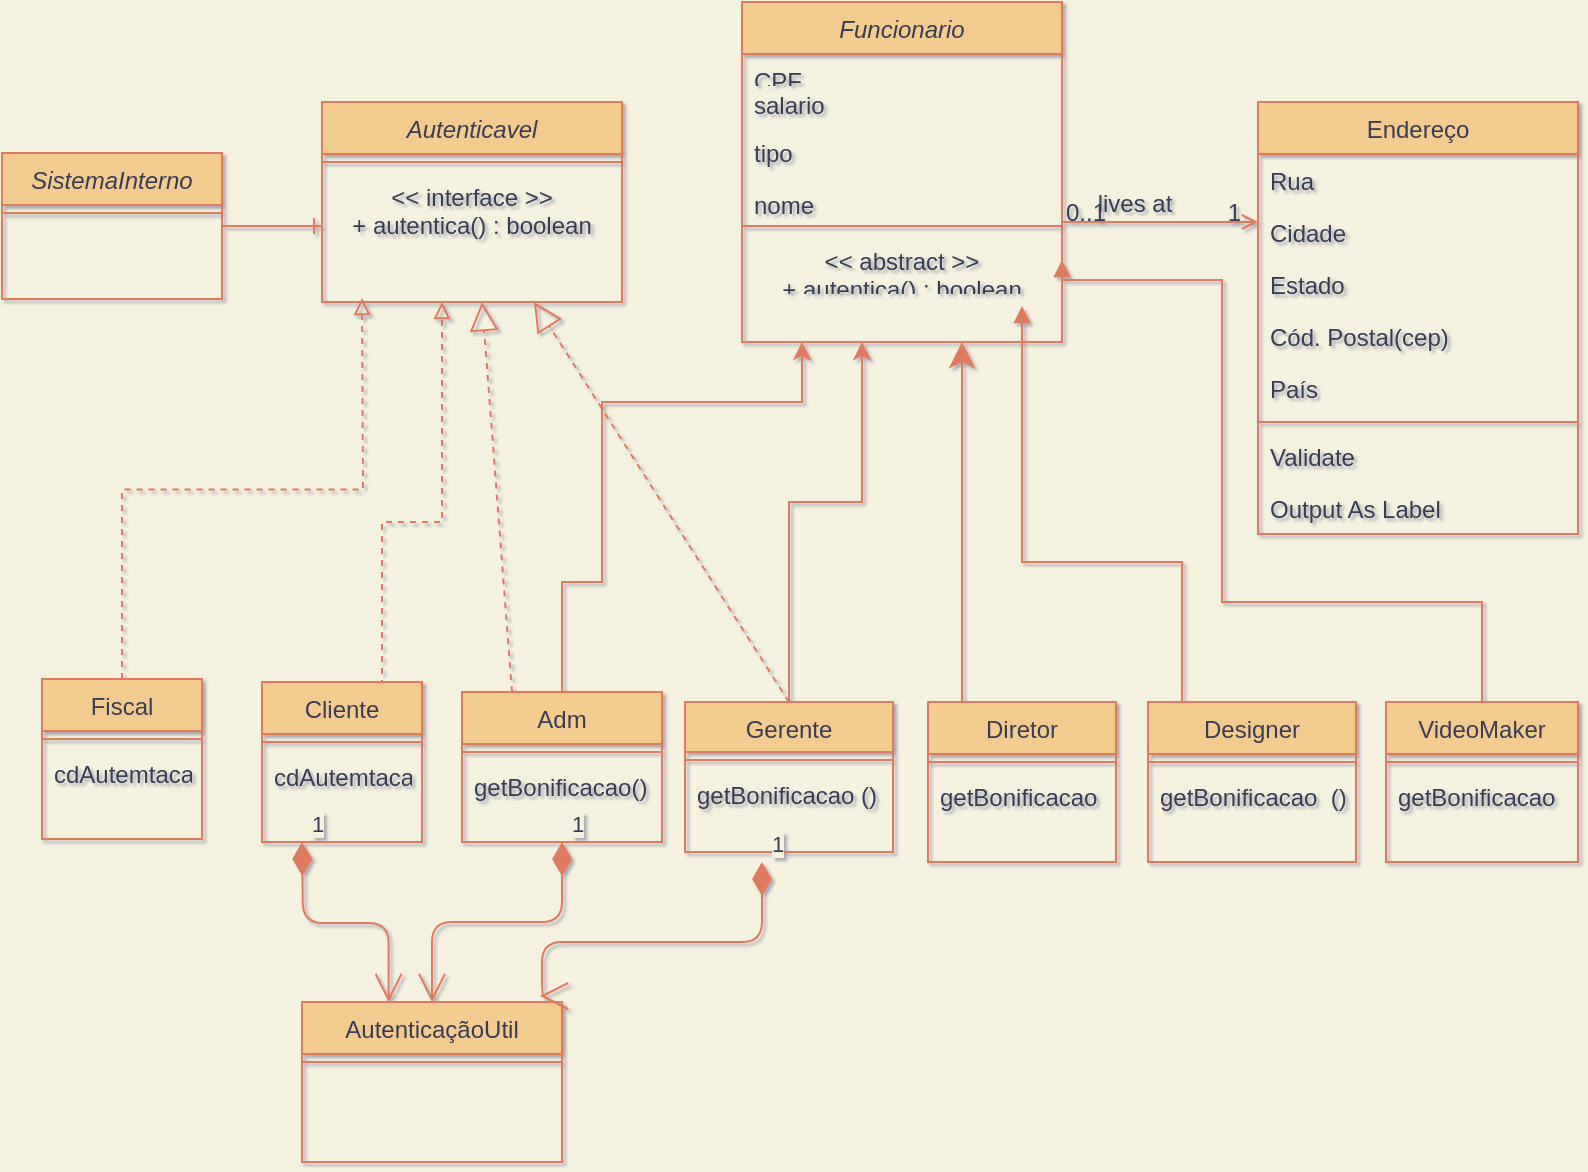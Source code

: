 <mxfile version="14.6.13" type="github" pages="4">
  <diagram id="C5RBs43oDa-KdzZeNtuy" name="bytebank-herdado">
    <mxGraphModel dx="782" dy="469" grid="1" gridSize="10" guides="1" tooltips="1" connect="1" arrows="1" fold="1" page="1" pageScale="1" pageWidth="827" pageHeight="1169" background="#F4F1DE" math="0" shadow="1">
      <root>
        <mxCell id="WIyWlLk6GJQsqaUBKTNV-0" />
        <mxCell id="WIyWlLk6GJQsqaUBKTNV-1" parent="WIyWlLk6GJQsqaUBKTNV-0" />
        <mxCell id="zkfFHV4jXpPFQw0GAbJ--0" value="Funcionario" style="swimlane;fontStyle=2;align=center;verticalAlign=top;childLayout=stackLayout;horizontal=1;startSize=26;horizontalStack=0;resizeParent=1;resizeLast=0;collapsible=1;marginBottom=0;rounded=0;shadow=0;strokeWidth=1;fillColor=#F2CC8F;strokeColor=#E07A5F;fontColor=#393C56;" parent="WIyWlLk6GJQsqaUBKTNV-1" vertex="1">
          <mxGeometry x="390" y="70" width="160" height="170" as="geometry">
            <mxRectangle x="230" y="140" width="160" height="26" as="alternateBounds" />
          </mxGeometry>
        </mxCell>
        <mxCell id="zkfFHV4jXpPFQw0GAbJ--1" value="CPF" style="text;align=left;verticalAlign=top;spacingLeft=4;spacingRight=4;overflow=hidden;rotatable=0;points=[[0,0.5],[1,0.5]];portConstraint=eastwest;fontColor=#393C56;" parent="zkfFHV4jXpPFQw0GAbJ--0" vertex="1">
          <mxGeometry y="26" width="160" height="12" as="geometry" />
        </mxCell>
        <mxCell id="50d2lDcoIo611SrjFxPM-0" value="salario" style="text;align=left;verticalAlign=top;spacingLeft=4;spacingRight=4;overflow=hidden;rotatable=0;points=[[0,0.5],[1,0.5]];portConstraint=eastwest;rounded=0;shadow=0;html=0;fontColor=#393C56;" parent="zkfFHV4jXpPFQw0GAbJ--0" vertex="1">
          <mxGeometry y="38" width="160" height="24" as="geometry" />
        </mxCell>
        <mxCell id="zkfFHV4jXpPFQw0GAbJ--3" value="tipo" style="text;align=left;verticalAlign=top;spacingLeft=4;spacingRight=4;overflow=hidden;rotatable=0;points=[[0,0.5],[1,0.5]];portConstraint=eastwest;rounded=0;shadow=0;html=0;fontColor=#393C56;" parent="zkfFHV4jXpPFQw0GAbJ--0" vertex="1">
          <mxGeometry y="62" width="160" height="26" as="geometry" />
        </mxCell>
        <mxCell id="zkfFHV4jXpPFQw0GAbJ--2" value="nome" style="text;align=left;verticalAlign=top;spacingLeft=4;spacingRight=4;overflow=hidden;rotatable=0;points=[[0,0.5],[1,0.5]];portConstraint=eastwest;rounded=0;shadow=0;html=0;fontColor=#393C56;" parent="zkfFHV4jXpPFQw0GAbJ--0" vertex="1">
          <mxGeometry y="88" width="160" height="20" as="geometry" />
        </mxCell>
        <mxCell id="zkfFHV4jXpPFQw0GAbJ--4" value="" style="line;html=1;strokeWidth=1;align=left;verticalAlign=middle;spacingTop=-1;spacingLeft=3;spacingRight=3;rotatable=0;labelPosition=right;points=[];portConstraint=eastwest;labelBackgroundColor=#F4F1DE;fillColor=#F2CC8F;strokeColor=#E07A5F;fontColor=#393C56;" parent="zkfFHV4jXpPFQw0GAbJ--0" vertex="1">
          <mxGeometry y="108" width="160" height="8" as="geometry" />
        </mxCell>
        <mxCell id="zkfFHV4jXpPFQw0GAbJ--5" value="&lt;&lt; abstract &gt;&gt;&#xa;+ autentica() : boolean&#xa;getBonificacao ()" style="text;align=center;verticalAlign=top;spacingLeft=4;spacingRight=4;overflow=hidden;rotatable=0;points=[[0,0.5],[1,0.5]];portConstraint=eastwest;fontColor=#393C56;" parent="zkfFHV4jXpPFQw0GAbJ--0" vertex="1">
          <mxGeometry y="116" width="160" height="26" as="geometry" />
        </mxCell>
        <mxCell id="zkfFHV4jXpPFQw0GAbJ--6" value="Gerente" style="swimlane;fontStyle=0;align=center;verticalAlign=top;childLayout=stackLayout;horizontal=1;startSize=25;horizontalStack=0;resizeParent=1;resizeLast=0;collapsible=1;marginBottom=0;rounded=0;shadow=0;strokeWidth=1;fillColor=#F2CC8F;strokeColor=#E07A5F;fontColor=#393C56;" parent="WIyWlLk6GJQsqaUBKTNV-1" vertex="1">
          <mxGeometry x="361.5" y="420" width="104" height="75" as="geometry">
            <mxRectangle x="130" y="380" width="160" height="26" as="alternateBounds" />
          </mxGeometry>
        </mxCell>
        <mxCell id="zkfFHV4jXpPFQw0GAbJ--9" value="" style="line;html=1;strokeWidth=1;align=left;verticalAlign=middle;spacingTop=-1;spacingLeft=3;spacingRight=3;rotatable=0;labelPosition=right;points=[];portConstraint=eastwest;labelBackgroundColor=#F4F1DE;fillColor=#F2CC8F;strokeColor=#E07A5F;fontColor=#393C56;" parent="zkfFHV4jXpPFQw0GAbJ--6" vertex="1">
          <mxGeometry y="25" width="104" height="8" as="geometry" />
        </mxCell>
        <mxCell id="zkfFHV4jXpPFQw0GAbJ--11" value="getBonificacao ()" style="text;align=left;verticalAlign=top;spacingLeft=4;spacingRight=4;overflow=hidden;rotatable=0;points=[[0,0.5],[1,0.5]];portConstraint=eastwest;fontColor=#393C56;" parent="zkfFHV4jXpPFQw0GAbJ--6" vertex="1">
          <mxGeometry y="33" width="104" height="26" as="geometry" />
        </mxCell>
        <mxCell id="zkfFHV4jXpPFQw0GAbJ--12" value="" style="endArrow=classic;endFill=1;shadow=0;strokeWidth=1;rounded=0;edgeStyle=elbowEdgeStyle;elbow=vertical;labelBackgroundColor=#F4F1DE;strokeColor=#E07A5F;fontColor=#393C56;" parent="WIyWlLk6GJQsqaUBKTNV-1" source="zkfFHV4jXpPFQw0GAbJ--6" edge="1">
          <mxGeometry width="160" relative="1" as="geometry">
            <mxPoint x="200" y="203" as="sourcePoint" />
            <mxPoint x="450" y="240" as="targetPoint" />
            <Array as="points">
              <mxPoint x="330" y="320" />
            </Array>
          </mxGeometry>
        </mxCell>
        <mxCell id="zkfFHV4jXpPFQw0GAbJ--13" value="Diretor" style="swimlane;fontStyle=0;align=center;verticalAlign=top;childLayout=stackLayout;horizontal=1;startSize=26;horizontalStack=0;resizeParent=1;resizeLast=0;collapsible=1;marginBottom=0;rounded=0;shadow=0;strokeWidth=1;fillColor=#F2CC8F;strokeColor=#E07A5F;fontColor=#393C56;" parent="WIyWlLk6GJQsqaUBKTNV-1" vertex="1">
          <mxGeometry x="483" y="420" width="94" height="80" as="geometry">
            <mxRectangle x="340" y="380" width="170" height="26" as="alternateBounds" />
          </mxGeometry>
        </mxCell>
        <mxCell id="zkfFHV4jXpPFQw0GAbJ--15" value="" style="line;html=1;strokeWidth=1;align=left;verticalAlign=middle;spacingTop=-1;spacingLeft=3;spacingRight=3;rotatable=0;labelPosition=right;points=[];portConstraint=eastwest;labelBackgroundColor=#F4F1DE;fillColor=#F2CC8F;strokeColor=#E07A5F;fontColor=#393C56;" parent="zkfFHV4jXpPFQw0GAbJ--13" vertex="1">
          <mxGeometry y="26" width="94" height="8" as="geometry" />
        </mxCell>
        <mxCell id="50d2lDcoIo611SrjFxPM-3" value="getBonificacao  ()" style="text;align=left;verticalAlign=top;spacingLeft=4;spacingRight=4;overflow=hidden;rotatable=0;points=[[0,0.5],[1,0.5]];portConstraint=eastwest;fontColor=#393C56;" parent="zkfFHV4jXpPFQw0GAbJ--13" vertex="1">
          <mxGeometry y="34" width="94" height="26" as="geometry" />
        </mxCell>
        <mxCell id="zkfFHV4jXpPFQw0GAbJ--16" value="" style="endArrow=classic;endSize=10;endFill=1;shadow=0;strokeWidth=1;rounded=0;edgeStyle=elbowEdgeStyle;elbow=vertical;labelBackgroundColor=#F4F1DE;strokeColor=#E07A5F;fontColor=#393C56;" parent="WIyWlLk6GJQsqaUBKTNV-1" source="zkfFHV4jXpPFQw0GAbJ--13" target="zkfFHV4jXpPFQw0GAbJ--0" edge="1">
          <mxGeometry width="160" relative="1" as="geometry">
            <mxPoint x="210" y="373" as="sourcePoint" />
            <mxPoint x="310" y="271" as="targetPoint" />
            <Array as="points">
              <mxPoint x="500" y="310" />
              <mxPoint x="360" y="340" />
            </Array>
          </mxGeometry>
        </mxCell>
        <mxCell id="zkfFHV4jXpPFQw0GAbJ--17" value="Endereço" style="swimlane;fontStyle=0;align=center;verticalAlign=top;childLayout=stackLayout;horizontal=1;startSize=26;horizontalStack=0;resizeParent=1;resizeLast=0;collapsible=1;marginBottom=0;rounded=0;shadow=0;strokeWidth=1;fillColor=#F2CC8F;strokeColor=#E07A5F;fontColor=#393C56;" parent="WIyWlLk6GJQsqaUBKTNV-1" vertex="1">
          <mxGeometry x="648" y="120" width="160" height="216" as="geometry">
            <mxRectangle x="550" y="140" width="160" height="26" as="alternateBounds" />
          </mxGeometry>
        </mxCell>
        <mxCell id="zkfFHV4jXpPFQw0GAbJ--18" value="Rua" style="text;align=left;verticalAlign=top;spacingLeft=4;spacingRight=4;overflow=hidden;rotatable=0;points=[[0,0.5],[1,0.5]];portConstraint=eastwest;fontColor=#393C56;" parent="zkfFHV4jXpPFQw0GAbJ--17" vertex="1">
          <mxGeometry y="26" width="160" height="26" as="geometry" />
        </mxCell>
        <mxCell id="zkfFHV4jXpPFQw0GAbJ--19" value="Cidade" style="text;align=left;verticalAlign=top;spacingLeft=4;spacingRight=4;overflow=hidden;rotatable=0;points=[[0,0.5],[1,0.5]];portConstraint=eastwest;rounded=0;shadow=0;html=0;fontColor=#393C56;" parent="zkfFHV4jXpPFQw0GAbJ--17" vertex="1">
          <mxGeometry y="52" width="160" height="26" as="geometry" />
        </mxCell>
        <mxCell id="zkfFHV4jXpPFQw0GAbJ--20" value="Estado" style="text;align=left;verticalAlign=top;spacingLeft=4;spacingRight=4;overflow=hidden;rotatable=0;points=[[0,0.5],[1,0.5]];portConstraint=eastwest;rounded=0;shadow=0;html=0;fontColor=#393C56;" parent="zkfFHV4jXpPFQw0GAbJ--17" vertex="1">
          <mxGeometry y="78" width="160" height="26" as="geometry" />
        </mxCell>
        <mxCell id="zkfFHV4jXpPFQw0GAbJ--21" value="Cód. Postal(cep)" style="text;align=left;verticalAlign=top;spacingLeft=4;spacingRight=4;overflow=hidden;rotatable=0;points=[[0,0.5],[1,0.5]];portConstraint=eastwest;rounded=0;shadow=0;html=0;fontColor=#393C56;" parent="zkfFHV4jXpPFQw0GAbJ--17" vertex="1">
          <mxGeometry y="104" width="160" height="26" as="geometry" />
        </mxCell>
        <mxCell id="zkfFHV4jXpPFQw0GAbJ--22" value="País" style="text;align=left;verticalAlign=top;spacingLeft=4;spacingRight=4;overflow=hidden;rotatable=0;points=[[0,0.5],[1,0.5]];portConstraint=eastwest;rounded=0;shadow=0;html=0;fontColor=#393C56;" parent="zkfFHV4jXpPFQw0GAbJ--17" vertex="1">
          <mxGeometry y="130" width="160" height="26" as="geometry" />
        </mxCell>
        <mxCell id="zkfFHV4jXpPFQw0GAbJ--23" value="" style="line;html=1;strokeWidth=1;align=left;verticalAlign=middle;spacingTop=-1;spacingLeft=3;spacingRight=3;rotatable=0;labelPosition=right;points=[];portConstraint=eastwest;labelBackgroundColor=#F4F1DE;fillColor=#F2CC8F;strokeColor=#E07A5F;fontColor=#393C56;" parent="zkfFHV4jXpPFQw0GAbJ--17" vertex="1">
          <mxGeometry y="156" width="160" height="8" as="geometry" />
        </mxCell>
        <mxCell id="zkfFHV4jXpPFQw0GAbJ--24" value="Validate" style="text;align=left;verticalAlign=top;spacingLeft=4;spacingRight=4;overflow=hidden;rotatable=0;points=[[0,0.5],[1,0.5]];portConstraint=eastwest;fontColor=#393C56;" parent="zkfFHV4jXpPFQw0GAbJ--17" vertex="1">
          <mxGeometry y="164" width="160" height="26" as="geometry" />
        </mxCell>
        <mxCell id="zkfFHV4jXpPFQw0GAbJ--25" value="Output As Label" style="text;align=left;verticalAlign=top;spacingLeft=4;spacingRight=4;overflow=hidden;rotatable=0;points=[[0,0.5],[1,0.5]];portConstraint=eastwest;fontColor=#393C56;" parent="zkfFHV4jXpPFQw0GAbJ--17" vertex="1">
          <mxGeometry y="190" width="160" height="26" as="geometry" />
        </mxCell>
        <mxCell id="zkfFHV4jXpPFQw0GAbJ--26" value="" style="endArrow=open;shadow=0;strokeWidth=1;rounded=0;endFill=1;edgeStyle=elbowEdgeStyle;elbow=vertical;labelBackgroundColor=#F4F1DE;strokeColor=#E07A5F;fontColor=#393C56;" parent="WIyWlLk6GJQsqaUBKTNV-1" source="zkfFHV4jXpPFQw0GAbJ--0" target="zkfFHV4jXpPFQw0GAbJ--17" edge="1">
          <mxGeometry x="0.5" y="41" relative="1" as="geometry">
            <mxPoint x="380" y="192" as="sourcePoint" />
            <mxPoint x="540" y="192" as="targetPoint" />
            <mxPoint x="-40" y="32" as="offset" />
          </mxGeometry>
        </mxCell>
        <mxCell id="zkfFHV4jXpPFQw0GAbJ--27" value="0..1" style="resizable=0;align=left;verticalAlign=bottom;labelBackgroundColor=none;fontSize=12;fillColor=#F2CC8F;strokeColor=#E07A5F;fontColor=#393C56;" parent="zkfFHV4jXpPFQw0GAbJ--26" connectable="0" vertex="1">
          <mxGeometry x="-1" relative="1" as="geometry">
            <mxPoint y="4" as="offset" />
          </mxGeometry>
        </mxCell>
        <mxCell id="zkfFHV4jXpPFQw0GAbJ--28" value="1" style="resizable=0;align=right;verticalAlign=bottom;labelBackgroundColor=none;fontSize=12;fillColor=#F2CC8F;strokeColor=#E07A5F;fontColor=#393C56;" parent="zkfFHV4jXpPFQw0GAbJ--26" connectable="0" vertex="1">
          <mxGeometry x="1" relative="1" as="geometry">
            <mxPoint x="-7" y="4" as="offset" />
          </mxGeometry>
        </mxCell>
        <mxCell id="zkfFHV4jXpPFQw0GAbJ--29" value="lives at" style="text;html=1;resizable=0;points=[];;align=center;verticalAlign=middle;labelBackgroundColor=none;rounded=0;shadow=0;strokeWidth=1;fontSize=12;fontColor=#393C56;" parent="zkfFHV4jXpPFQw0GAbJ--26" vertex="1" connectable="0">
          <mxGeometry x="0.5" y="49" relative="1" as="geometry">
            <mxPoint x="-38" y="40" as="offset" />
          </mxGeometry>
        </mxCell>
        <mxCell id="zfRG_QGkscurpHqGCcKI-2" value="Autenticavel" style="swimlane;fontStyle=2;align=center;verticalAlign=top;childLayout=stackLayout;horizontal=1;startSize=26;horizontalStack=0;resizeParent=1;resizeLast=0;collapsible=1;marginBottom=0;rounded=0;shadow=0;strokeWidth=1;fillColor=#F2CC8F;strokeColor=#E07A5F;fontColor=#393C56;" parent="WIyWlLk6GJQsqaUBKTNV-1" vertex="1">
          <mxGeometry x="180" y="120" width="150" height="100" as="geometry">
            <mxRectangle x="230" y="140" width="160" height="26" as="alternateBounds" />
          </mxGeometry>
        </mxCell>
        <mxCell id="zfRG_QGkscurpHqGCcKI-6" value="" style="line;html=1;strokeWidth=1;align=left;verticalAlign=middle;spacingTop=-1;spacingLeft=3;spacingRight=3;rotatable=0;labelPosition=right;points=[];portConstraint=eastwest;labelBackgroundColor=#F4F1DE;fillColor=#F2CC8F;strokeColor=#E07A5F;fontColor=#393C56;" parent="zfRG_QGkscurpHqGCcKI-2" vertex="1">
          <mxGeometry y="26" width="150" height="8" as="geometry" />
        </mxCell>
        <mxCell id="zfRG_QGkscurpHqGCcKI-7" value="&lt;&lt; interface &gt;&gt;&#xa;+ autentica() : boolean" style="text;align=center;verticalAlign=top;spacingLeft=4;spacingRight=4;overflow=hidden;rotatable=0;points=[[0,0.5],[1,0.5]];portConstraint=eastwest;fontColor=#393C56;" parent="zfRG_QGkscurpHqGCcKI-2" vertex="1">
          <mxGeometry y="34" width="150" height="56" as="geometry" />
        </mxCell>
        <mxCell id="zfRG_QGkscurpHqGCcKI-36" value="" style="endArrow=block;dashed=1;endFill=0;endSize=12;html=1;exitX=0.25;exitY=0;exitDx=0;exitDy=0;labelBackgroundColor=#F4F1DE;strokeColor=#E07A5F;fontColor=#393C56;" parent="zfRG_QGkscurpHqGCcKI-2" source="zfRG_QGkscurpHqGCcKI-8" edge="1">
          <mxGeometry width="160" relative="1" as="geometry">
            <mxPoint x="80" y="309" as="sourcePoint" />
            <mxPoint x="80" y="100" as="targetPoint" />
          </mxGeometry>
        </mxCell>
        <mxCell id="zfRG_QGkscurpHqGCcKI-31" style="edgeStyle=orthogonalEdgeStyle;rounded=0;orthogonalLoop=1;jettySize=auto;html=1;exitX=0.5;exitY=0;exitDx=0;exitDy=0;labelBackgroundColor=#F4F1DE;strokeColor=#E07A5F;fontColor=#393C56;" parent="WIyWlLk6GJQsqaUBKTNV-1" source="zfRG_QGkscurpHqGCcKI-8" edge="1">
          <mxGeometry relative="1" as="geometry">
            <mxPoint x="420" y="240" as="targetPoint" />
            <Array as="points">
              <mxPoint x="300" y="360" />
              <mxPoint x="320" y="360" />
              <mxPoint x="320" y="270" />
              <mxPoint x="420" y="270" />
            </Array>
          </mxGeometry>
        </mxCell>
        <mxCell id="zfRG_QGkscurpHqGCcKI-8" value="Adm" style="swimlane;fontStyle=0;align=center;verticalAlign=top;childLayout=stackLayout;horizontal=1;startSize=26;horizontalStack=0;resizeParent=1;resizeLast=0;collapsible=1;marginBottom=0;rounded=0;shadow=0;strokeWidth=1;fillColor=#F2CC8F;strokeColor=#E07A5F;fontColor=#393C56;" parent="WIyWlLk6GJQsqaUBKTNV-1" vertex="1">
          <mxGeometry x="250" y="415" width="100" height="75" as="geometry">
            <mxRectangle x="130" y="380" width="160" height="26" as="alternateBounds" />
          </mxGeometry>
        </mxCell>
        <mxCell id="zfRG_QGkscurpHqGCcKI-10" value="" style="line;html=1;strokeWidth=1;align=left;verticalAlign=middle;spacingTop=-1;spacingLeft=3;spacingRight=3;rotatable=0;labelPosition=right;points=[];portConstraint=eastwest;labelBackgroundColor=#F4F1DE;fillColor=#F2CC8F;strokeColor=#E07A5F;fontColor=#393C56;" parent="zfRG_QGkscurpHqGCcKI-8" vertex="1">
          <mxGeometry y="26" width="100" height="8" as="geometry" />
        </mxCell>
        <mxCell id="zfRG_QGkscurpHqGCcKI-12" value="getBonificacao()" style="text;align=left;verticalAlign=top;spacingLeft=4;spacingRight=4;overflow=hidden;rotatable=0;points=[[0,0.5],[1,0.5]];portConstraint=eastwest;fontColor=#393C56;" parent="zfRG_QGkscurpHqGCcKI-8" vertex="1">
          <mxGeometry y="34" width="100" height="26" as="geometry" />
        </mxCell>
        <mxCell id="zfRG_QGkscurpHqGCcKI-41" style="edgeStyle=orthogonalEdgeStyle;rounded=0;orthogonalLoop=1;jettySize=auto;html=1;endArrow=block;endFill=1;labelBackgroundColor=#F4F1DE;strokeColor=#E07A5F;fontColor=#393C56;" parent="WIyWlLk6GJQsqaUBKTNV-1" source="zfRG_QGkscurpHqGCcKI-13" edge="1">
          <mxGeometry relative="1" as="geometry">
            <mxPoint x="530" y="222" as="targetPoint" />
            <Array as="points">
              <mxPoint x="610" y="350" />
              <mxPoint x="530" y="350" />
            </Array>
          </mxGeometry>
        </mxCell>
        <mxCell id="zfRG_QGkscurpHqGCcKI-13" value="Designer" style="swimlane;fontStyle=0;align=center;verticalAlign=top;childLayout=stackLayout;horizontal=1;startSize=26;horizontalStack=0;resizeParent=1;resizeLast=0;collapsible=1;marginBottom=0;rounded=0;shadow=0;strokeWidth=1;fillColor=#F2CC8F;strokeColor=#E07A5F;fontColor=#393C56;" parent="WIyWlLk6GJQsqaUBKTNV-1" vertex="1">
          <mxGeometry x="593" y="420" width="104" height="80" as="geometry">
            <mxRectangle x="130" y="380" width="160" height="26" as="alternateBounds" />
          </mxGeometry>
        </mxCell>
        <mxCell id="zfRG_QGkscurpHqGCcKI-14" value="" style="line;html=1;strokeWidth=1;align=left;verticalAlign=middle;spacingTop=-1;spacingLeft=3;spacingRight=3;rotatable=0;labelPosition=right;points=[];portConstraint=eastwest;labelBackgroundColor=#F4F1DE;fillColor=#F2CC8F;strokeColor=#E07A5F;fontColor=#393C56;" parent="zfRG_QGkscurpHqGCcKI-13" vertex="1">
          <mxGeometry y="26" width="104" height="8" as="geometry" />
        </mxCell>
        <mxCell id="zfRG_QGkscurpHqGCcKI-15" value="getBonificacao  ()" style="text;align=left;verticalAlign=top;spacingLeft=4;spacingRight=4;overflow=hidden;rotatable=0;points=[[0,0.5],[1,0.5]];portConstraint=eastwest;fontColor=#393C56;" parent="zfRG_QGkscurpHqGCcKI-13" vertex="1">
          <mxGeometry y="34" width="104" height="26" as="geometry" />
        </mxCell>
        <mxCell id="zfRG_QGkscurpHqGCcKI-42" style="edgeStyle=orthogonalEdgeStyle;rounded=0;orthogonalLoop=1;jettySize=auto;html=1;entryX=1;entryY=0.5;entryDx=0;entryDy=0;endArrow=block;endFill=1;labelBackgroundColor=#F4F1DE;strokeColor=#E07A5F;fontColor=#393C56;" parent="WIyWlLk6GJQsqaUBKTNV-1" source="zfRG_QGkscurpHqGCcKI-16" target="zkfFHV4jXpPFQw0GAbJ--5" edge="1">
          <mxGeometry relative="1" as="geometry">
            <Array as="points">
              <mxPoint x="760" y="370" />
              <mxPoint x="630" y="370" />
              <mxPoint x="630" y="209" />
            </Array>
          </mxGeometry>
        </mxCell>
        <mxCell id="zfRG_QGkscurpHqGCcKI-16" value="VideoMaker" style="swimlane;fontStyle=0;align=center;verticalAlign=top;childLayout=stackLayout;horizontal=1;startSize=26;horizontalStack=0;resizeParent=1;resizeLast=0;collapsible=1;marginBottom=0;rounded=0;shadow=0;strokeWidth=1;fillColor=#F2CC8F;strokeColor=#E07A5F;fontColor=#393C56;" parent="WIyWlLk6GJQsqaUBKTNV-1" vertex="1">
          <mxGeometry x="712" y="420" width="96" height="80" as="geometry">
            <mxRectangle x="130" y="380" width="160" height="26" as="alternateBounds" />
          </mxGeometry>
        </mxCell>
        <mxCell id="zfRG_QGkscurpHqGCcKI-17" value="" style="line;html=1;strokeWidth=1;align=left;verticalAlign=middle;spacingTop=-1;spacingLeft=3;spacingRight=3;rotatable=0;labelPosition=right;points=[];portConstraint=eastwest;labelBackgroundColor=#F4F1DE;fillColor=#F2CC8F;strokeColor=#E07A5F;fontColor=#393C56;" parent="zfRG_QGkscurpHqGCcKI-16" vertex="1">
          <mxGeometry y="26" width="96" height="8" as="geometry" />
        </mxCell>
        <mxCell id="zfRG_QGkscurpHqGCcKI-18" value="getBonificacao  ()" style="text;align=left;verticalAlign=top;spacingLeft=4;spacingRight=4;overflow=hidden;rotatable=0;points=[[0,0.5],[1,0.5]];portConstraint=eastwest;fontColor=#393C56;" parent="zfRG_QGkscurpHqGCcKI-16" vertex="1">
          <mxGeometry y="34" width="96" height="26" as="geometry" />
        </mxCell>
        <mxCell id="zfRG_QGkscurpHqGCcKI-33" style="edgeStyle=orthogonalEdgeStyle;rounded=0;orthogonalLoop=1;jettySize=auto;html=1;entryX=0;entryY=0.5;entryDx=0;entryDy=0;endArrow=ERone;endFill=0;labelBackgroundColor=#F4F1DE;strokeColor=#E07A5F;fontColor=#393C56;" parent="WIyWlLk6GJQsqaUBKTNV-1" source="zfRG_QGkscurpHqGCcKI-19" target="zfRG_QGkscurpHqGCcKI-7" edge="1">
          <mxGeometry relative="1" as="geometry" />
        </mxCell>
        <mxCell id="zfRG_QGkscurpHqGCcKI-19" value="SistemaInterno" style="swimlane;fontStyle=2;align=center;verticalAlign=top;childLayout=stackLayout;horizontal=1;startSize=26;horizontalStack=0;resizeParent=1;resizeLast=0;collapsible=1;marginBottom=0;rounded=0;shadow=0;strokeWidth=1;fillColor=#F2CC8F;strokeColor=#E07A5F;fontColor=#393C56;" parent="WIyWlLk6GJQsqaUBKTNV-1" vertex="1">
          <mxGeometry x="20" y="145.5" width="110" height="73" as="geometry">
            <mxRectangle x="230" y="140" width="160" height="26" as="alternateBounds" />
          </mxGeometry>
        </mxCell>
        <mxCell id="zfRG_QGkscurpHqGCcKI-20" value="" style="line;html=1;strokeWidth=1;align=left;verticalAlign=middle;spacingTop=-1;spacingLeft=3;spacingRight=3;rotatable=0;labelPosition=right;points=[];portConstraint=eastwest;labelBackgroundColor=#F4F1DE;fillColor=#F2CC8F;strokeColor=#E07A5F;fontColor=#393C56;" parent="zfRG_QGkscurpHqGCcKI-19" vertex="1">
          <mxGeometry y="26" width="110" height="8" as="geometry" />
        </mxCell>
        <mxCell id="zfRG_QGkscurpHqGCcKI-30" style="edgeStyle=orthogonalEdgeStyle;rounded=0;orthogonalLoop=1;jettySize=auto;html=1;exitX=0.5;exitY=0;exitDx=0;exitDy=0;dashed=1;endArrow=block;endFill=0;labelBackgroundColor=#F4F1DE;strokeColor=#E07A5F;fontColor=#393C56;" parent="WIyWlLk6GJQsqaUBKTNV-1" source="zfRG_QGkscurpHqGCcKI-26" edge="1">
          <mxGeometry relative="1" as="geometry">
            <mxPoint x="240" y="220" as="targetPoint" />
            <Array as="points">
              <mxPoint x="210" y="410" />
              <mxPoint x="210" y="330" />
              <mxPoint x="240" y="330" />
            </Array>
          </mxGeometry>
        </mxCell>
        <mxCell id="zfRG_QGkscurpHqGCcKI-26" value="Cliente" style="swimlane;fontStyle=0;align=center;verticalAlign=top;childLayout=stackLayout;horizontal=1;startSize=26;horizontalStack=0;resizeParent=1;resizeLast=0;collapsible=1;marginBottom=0;rounded=0;shadow=0;strokeWidth=1;fillColor=#F2CC8F;strokeColor=#E07A5F;fontColor=#393C56;" parent="WIyWlLk6GJQsqaUBKTNV-1" vertex="1">
          <mxGeometry x="150" y="410" width="80" height="80" as="geometry">
            <mxRectangle x="130" y="380" width="160" height="26" as="alternateBounds" />
          </mxGeometry>
        </mxCell>
        <mxCell id="zfRG_QGkscurpHqGCcKI-27" value="" style="line;html=1;strokeWidth=1;align=left;verticalAlign=middle;spacingTop=-1;spacingLeft=3;spacingRight=3;rotatable=0;labelPosition=right;points=[];portConstraint=eastwest;labelBackgroundColor=#F4F1DE;fillColor=#F2CC8F;strokeColor=#E07A5F;fontColor=#393C56;" parent="zfRG_QGkscurpHqGCcKI-26" vertex="1">
          <mxGeometry y="26" width="80" height="8" as="geometry" />
        </mxCell>
        <mxCell id="zfRG_QGkscurpHqGCcKI-28" value="cdAutemtacação()" style="text;align=left;verticalAlign=top;spacingLeft=4;spacingRight=4;overflow=hidden;rotatable=0;points=[[0,0.5],[1,0.5]];portConstraint=eastwest;fontColor=#393C56;" parent="zfRG_QGkscurpHqGCcKI-26" vertex="1">
          <mxGeometry y="34" width="80" height="26" as="geometry" />
        </mxCell>
        <mxCell id="zfRG_QGkscurpHqGCcKI-35" value="" style="endArrow=block;dashed=1;endFill=0;endSize=12;html=1;exitX=0.5;exitY=0;exitDx=0;exitDy=0;labelBackgroundColor=#F4F1DE;strokeColor=#E07A5F;fontColor=#393C56;" parent="WIyWlLk6GJQsqaUBKTNV-1" source="zkfFHV4jXpPFQw0GAbJ--6" edge="1">
          <mxGeometry width="160" relative="1" as="geometry">
            <mxPoint x="126" y="227.41" as="sourcePoint" />
            <mxPoint x="286" y="220" as="targetPoint" />
          </mxGeometry>
        </mxCell>
        <mxCell id="zfRG_QGkscurpHqGCcKI-37" style="edgeStyle=orthogonalEdgeStyle;rounded=0;orthogonalLoop=1;jettySize=auto;html=1;exitX=0.5;exitY=0;exitDx=0;exitDy=0;dashed=1;endArrow=block;endFill=0;labelBackgroundColor=#F4F1DE;strokeColor=#E07A5F;fontColor=#393C56;" parent="WIyWlLk6GJQsqaUBKTNV-1" source="zfRG_QGkscurpHqGCcKI-38" edge="1">
          <mxGeometry relative="1" as="geometry">
            <mxPoint x="200" y="218" as="targetPoint" />
          </mxGeometry>
        </mxCell>
        <mxCell id="zfRG_QGkscurpHqGCcKI-38" value="Fiscal" style="swimlane;fontStyle=0;align=center;verticalAlign=top;childLayout=stackLayout;horizontal=1;startSize=26;horizontalStack=0;resizeParent=1;resizeLast=0;collapsible=1;marginBottom=0;rounded=0;shadow=0;strokeWidth=1;fillColor=#F2CC8F;strokeColor=#E07A5F;fontColor=#393C56;" parent="WIyWlLk6GJQsqaUBKTNV-1" vertex="1">
          <mxGeometry x="40" y="408.5" width="80" height="80" as="geometry">
            <mxRectangle x="130" y="380" width="160" height="26" as="alternateBounds" />
          </mxGeometry>
        </mxCell>
        <mxCell id="zfRG_QGkscurpHqGCcKI-39" value="" style="line;html=1;strokeWidth=1;align=left;verticalAlign=middle;spacingTop=-1;spacingLeft=3;spacingRight=3;rotatable=0;labelPosition=right;points=[];portConstraint=eastwest;labelBackgroundColor=#F4F1DE;fillColor=#F2CC8F;strokeColor=#E07A5F;fontColor=#393C56;" parent="zfRG_QGkscurpHqGCcKI-38" vertex="1">
          <mxGeometry y="26" width="80" height="8" as="geometry" />
        </mxCell>
        <mxCell id="zfRG_QGkscurpHqGCcKI-40" value="cdAutemtacação()" style="text;align=left;verticalAlign=top;spacingLeft=4;spacingRight=4;overflow=hidden;rotatable=0;points=[[0,0.5],[1,0.5]];portConstraint=eastwest;fontColor=#393C56;" parent="zfRG_QGkscurpHqGCcKI-38" vertex="1">
          <mxGeometry y="34" width="80" height="26" as="geometry" />
        </mxCell>
        <mxCell id="zfRG_QGkscurpHqGCcKI-44" value="AutenticaçãoUtil&#xa;" style="swimlane;fontStyle=0;align=center;verticalAlign=top;childLayout=stackLayout;horizontal=1;startSize=26;horizontalStack=0;resizeParent=1;resizeLast=0;collapsible=1;marginBottom=0;rounded=0;shadow=0;strokeWidth=1;fillColor=#F2CC8F;strokeColor=#E07A5F;fontColor=#393C56;" parent="WIyWlLk6GJQsqaUBKTNV-1" vertex="1">
          <mxGeometry x="170" y="570" width="130" height="80" as="geometry">
            <mxRectangle x="130" y="380" width="160" height="26" as="alternateBounds" />
          </mxGeometry>
        </mxCell>
        <mxCell id="zfRG_QGkscurpHqGCcKI-45" value="" style="line;html=1;strokeWidth=1;align=left;verticalAlign=middle;spacingTop=-1;spacingLeft=3;spacingRight=3;rotatable=0;labelPosition=right;points=[];portConstraint=eastwest;labelBackgroundColor=#F4F1DE;fillColor=#F2CC8F;strokeColor=#E07A5F;fontColor=#393C56;" parent="zfRG_QGkscurpHqGCcKI-44" vertex="1">
          <mxGeometry y="26" width="130" height="8" as="geometry" />
        </mxCell>
        <mxCell id="zfRG_QGkscurpHqGCcKI-49" value="1" style="endArrow=open;html=1;endSize=12;startArrow=diamondThin;startSize=14;startFill=1;edgeStyle=orthogonalEdgeStyle;align=left;verticalAlign=bottom;entryX=0.333;entryY=0;entryDx=0;entryDy=0;entryPerimeter=0;labelBackgroundColor=#F4F1DE;strokeColor=#E07A5F;fontColor=#393C56;" parent="WIyWlLk6GJQsqaUBKTNV-1" target="zfRG_QGkscurpHqGCcKI-44" edge="1">
          <mxGeometry x="-1" y="3" relative="1" as="geometry">
            <mxPoint x="170" y="490" as="sourcePoint" />
            <mxPoint x="330" y="520" as="targetPoint" />
          </mxGeometry>
        </mxCell>
        <mxCell id="zfRG_QGkscurpHqGCcKI-51" value="1" style="endArrow=open;html=1;endSize=12;startArrow=diamondThin;startSize=14;startFill=1;edgeStyle=orthogonalEdgeStyle;align=left;verticalAlign=bottom;exitX=0.5;exitY=1;exitDx=0;exitDy=0;entryX=0.5;entryY=0;entryDx=0;entryDy=0;labelBackgroundColor=#F4F1DE;strokeColor=#E07A5F;fontColor=#393C56;" parent="WIyWlLk6GJQsqaUBKTNV-1" source="zfRG_QGkscurpHqGCcKI-8" target="zfRG_QGkscurpHqGCcKI-44" edge="1">
          <mxGeometry x="-1" y="3" relative="1" as="geometry">
            <mxPoint x="305.5" y="550" as="sourcePoint" />
            <mxPoint x="465.5" y="550" as="targetPoint" />
          </mxGeometry>
        </mxCell>
        <mxCell id="zfRG_QGkscurpHqGCcKI-52" value="1" style="endArrow=open;html=1;endSize=12;startArrow=diamondThin;startSize=14;startFill=1;edgeStyle=orthogonalEdgeStyle;align=left;verticalAlign=bottom;labelBackgroundColor=#F4F1DE;strokeColor=#E07A5F;fontColor=#393C56;" parent="WIyWlLk6GJQsqaUBKTNV-1" edge="1">
          <mxGeometry x="-1" y="3" relative="1" as="geometry">
            <mxPoint x="400" y="500" as="sourcePoint" />
            <mxPoint x="289" y="567" as="targetPoint" />
            <Array as="points">
              <mxPoint x="400" y="540" />
              <mxPoint x="290" y="540" />
            </Array>
          </mxGeometry>
        </mxCell>
      </root>
    </mxGraphModel>
  </diagram>
  <diagram id="n6nFNdxae8wl_VG6AoZu" name="by-herança-conta">
    <mxGraphModel dx="782" dy="469" grid="0" gridSize="10" guides="1" tooltips="1" connect="1" arrows="1" fold="1" page="1" pageScale="1" pageWidth="827" pageHeight="1169" background="#ffffff" math="0" shadow="1">
      <root>
        <mxCell id="GJR1XbLq_gckDfNRKj4G-0" />
        <mxCell id="GJR1XbLq_gckDfNRKj4G-1" parent="GJR1XbLq_gckDfNRKj4G-0" />
        <mxCell id="dvN3vkJ282jWtzckDoqx-0" value="Conta" style="swimlane;childLayout=stackLayout;horizontal=1;startSize=30;horizontalStack=0;fontSize=14;fontStyle=0;strokeWidth=2;resizeParent=0;resizeLast=1;shadow=0;dashed=0;align=center;fillColor=#21C0A5;strokeColor=#006658;fontColor=#5C5C5C;rounded=1;" vertex="1" parent="GJR1XbLq_gckDfNRKj4G-1">
          <mxGeometry x="520" y="100" width="160" height="90" as="geometry" />
        </mxCell>
        <mxCell id="dvN3vkJ282jWtzckDoqx-1" value="&lt;&lt; abstract &gt;&gt;" style="align=center;strokeColor=none;fillColor=none;spacingLeft=4;fontSize=12;verticalAlign=top;resizable=0;rotatable=0;part=1;fontColor=#5C5C5C;rounded=1;" vertex="1" parent="dvN3vkJ282jWtzckDoqx-0">
          <mxGeometry y="30" width="160" height="60" as="geometry" />
        </mxCell>
        <mxCell id="dvN3vkJ282jWtzckDoqx-9" style="edgeStyle=orthogonalEdgeStyle;orthogonalLoop=1;jettySize=auto;html=1;entryX=0.708;entryY=1.044;entryDx=0;entryDy=0;entryPerimeter=0;strokeColor=#006658;fontColor=#5C5C5C;curved=1;" edge="1" parent="GJR1XbLq_gckDfNRKj4G-1" source="dvN3vkJ282jWtzckDoqx-2" target="dvN3vkJ282jWtzckDoqx-1">
          <mxGeometry relative="1" as="geometry" />
        </mxCell>
        <mxCell id="dvN3vkJ282jWtzckDoqx-2" value="ContaPoupanca" style="swimlane;childLayout=stackLayout;horizontal=1;startSize=30;horizontalStack=0;fontSize=14;fontStyle=0;strokeWidth=2;resizeParent=0;resizeLast=1;shadow=0;dashed=0;align=center;fillColor=#21C0A5;strokeColor=#006658;fontColor=#5C5C5C;rounded=1;" vertex="1" parent="GJR1XbLq_gckDfNRKj4G-1">
          <mxGeometry x="630" y="260" width="160" height="70" as="geometry" />
        </mxCell>
        <mxCell id="dvN3vkJ282jWtzckDoqx-8" style="edgeStyle=orthogonalEdgeStyle;orthogonalLoop=1;jettySize=auto;html=1;entryX=0.25;entryY=1;entryDx=0;entryDy=0;strokeColor=#006658;fontColor=#5C5C5C;curved=1;" edge="1" parent="GJR1XbLq_gckDfNRKj4G-1" source="dvN3vkJ282jWtzckDoqx-4" target="dvN3vkJ282jWtzckDoqx-1">
          <mxGeometry relative="1" as="geometry" />
        </mxCell>
        <mxCell id="dvN3vkJ282jWtzckDoqx-10" style="edgeStyle=orthogonalEdgeStyle;orthogonalLoop=1;jettySize=auto;html=1;dashed=1;endArrow=block;endFill=0;entryX=0.5;entryY=1;entryDx=0;entryDy=0;exitX=0;exitY=0.25;exitDx=0;exitDy=0;strokeColor=#006658;fontColor=#5C5C5C;curved=1;" edge="1" parent="GJR1XbLq_gckDfNRKj4G-1" target="dvN3vkJ282jWtzckDoqx-7">
          <mxGeometry relative="1" as="geometry">
            <mxPoint x="370" y="230" as="targetPoint" />
            <mxPoint x="410" y="305" as="sourcePoint" />
          </mxGeometry>
        </mxCell>
        <mxCell id="dvN3vkJ282jWtzckDoqx-4" value="ContaCorrente" style="swimlane;childLayout=stackLayout;horizontal=1;startSize=30;horizontalStack=0;fontSize=14;fontStyle=0;strokeWidth=2;resizeParent=0;resizeLast=1;shadow=0;dashed=0;align=center;fillColor=#21C0A5;strokeColor=#006658;fontColor=#5C5C5C;rounded=1;" vertex="1" parent="GJR1XbLq_gckDfNRKj4G-1">
          <mxGeometry x="410" y="260" width="160" height="70" as="geometry" />
        </mxCell>
        <mxCell id="dvN3vkJ282jWtzckDoqx-6" value="Tributavel" style="swimlane;childLayout=stackLayout;horizontal=1;startSize=30;horizontalStack=0;fontSize=14;fontStyle=0;strokeWidth=2;resizeParent=0;resizeLast=1;shadow=0;dashed=0;align=center;fillColor=#21C0A5;strokeColor=#006658;fontColor=#5C5C5C;rounded=1;" vertex="1" parent="GJR1XbLq_gckDfNRKj4G-1">
          <mxGeometry x="280" y="130" width="170" height="90" as="geometry" />
        </mxCell>
        <mxCell id="dvN3vkJ282jWtzckDoqx-7" value="&lt;&lt; interface &gt;&gt;&#xa;+ getValorImposto() : double" style="align=center;strokeColor=none;fillColor=none;spacingLeft=4;fontSize=12;verticalAlign=top;resizable=0;rotatable=0;part=1;fontColor=#5C5C5C;rounded=1;" vertex="1" parent="dvN3vkJ282jWtzckDoqx-6">
          <mxGeometry y="30" width="170" height="60" as="geometry" />
        </mxCell>
        <mxCell id="dvN3vkJ282jWtzckDoqx-22" style="edgeStyle=orthogonalEdgeStyle;orthogonalLoop=1;jettySize=auto;html=1;entryX=0.157;entryY=1.011;entryDx=0;entryDy=0;entryPerimeter=0;endArrow=block;endFill=0;dashed=1;strokeColor=#006658;fontColor=#5C5C5C;curved=1;" edge="1" parent="GJR1XbLq_gckDfNRKj4G-1" source="dvN3vkJ282jWtzckDoqx-11" target="dvN3vkJ282jWtzckDoqx-7">
          <mxGeometry relative="1" as="geometry" />
        </mxCell>
        <mxCell id="dvN3vkJ282jWtzckDoqx-11" value="SeguroDeVida" style="swimlane;childLayout=stackLayout;horizontal=1;startSize=30;horizontalStack=0;fontSize=14;fontStyle=0;strokeWidth=2;resizeParent=0;resizeLast=1;shadow=0;dashed=0;align=center;fillColor=#21C0A5;strokeColor=#006658;fontColor=#5C5C5C;rounded=1;" vertex="1" parent="GJR1XbLq_gckDfNRKj4G-1">
          <mxGeometry x="150" y="280" width="160" height="70" as="geometry" />
        </mxCell>
        <mxCell id="dvN3vkJ282jWtzckDoqx-21" style="edgeStyle=orthogonalEdgeStyle;orthogonalLoop=1;jettySize=auto;html=1;entryX=0;entryY=0.25;entryDx=0;entryDy=0;endArrow=open;endFill=0;strokeColor=#006658;fontColor=#5C5C5C;curved=1;" edge="1" parent="GJR1XbLq_gckDfNRKj4G-1" source="dvN3vkJ282jWtzckDoqx-20" target="dvN3vkJ282jWtzckDoqx-6">
          <mxGeometry relative="1" as="geometry" />
        </mxCell>
        <mxCell id="dvN3vkJ282jWtzckDoqx-20" value="CalculadorImposto" style="whiteSpace=wrap;html=1;align=center;fillColor=#21C0A5;strokeColor=#006658;fontColor=#5C5C5C;rounded=1;" vertex="1" parent="GJR1XbLq_gckDfNRKj4G-1">
          <mxGeometry x="50" y="120" width="120" height="40" as="geometry" />
        </mxCell>
      </root>
    </mxGraphModel>
  </diagram>
  <diagram name="bytebank-herdado" id="vxHRuRUuQNyvNHB-p6iU">
    <mxGraphModel dx="782" dy="469" grid="1" gridSize="10" guides="1" tooltips="1" connect="1" arrows="1" fold="1" page="1" pageScale="1" pageWidth="827" pageHeight="1169" math="0" shadow="0">
      <root>
        <mxCell id="WIyWlLk6GJQsqaUBKTNV-0" />
        <mxCell id="WIyWlLk6GJQsqaUBKTNV-1" parent="WIyWlLk6GJQsqaUBKTNV-0" />
        <mxCell id="zkfFHV4jXpPFQw0GAbJ--0" value="Funcionario" style="swimlane;fontStyle=2;align=center;verticalAlign=top;childLayout=stackLayout;horizontal=1;startSize=26;horizontalStack=0;resizeParent=1;resizeLast=0;collapsible=1;marginBottom=0;rounded=0;shadow=0;strokeWidth=1;" parent="WIyWlLk6GJQsqaUBKTNV-1" vertex="1">
          <mxGeometry x="390" y="70" width="160" height="170" as="geometry">
            <mxRectangle x="230" y="140" width="160" height="26" as="alternateBounds" />
          </mxGeometry>
        </mxCell>
        <mxCell id="zkfFHV4jXpPFQw0GAbJ--1" value="CPF" style="text;align=left;verticalAlign=top;spacingLeft=4;spacingRight=4;overflow=hidden;rotatable=0;points=[[0,0.5],[1,0.5]];portConstraint=eastwest;" parent="zkfFHV4jXpPFQw0GAbJ--0" vertex="1">
          <mxGeometry y="26" width="160" height="12" as="geometry" />
        </mxCell>
        <mxCell id="50d2lDcoIo611SrjFxPM-0" value="salario" style="text;align=left;verticalAlign=top;spacingLeft=4;spacingRight=4;overflow=hidden;rotatable=0;points=[[0,0.5],[1,0.5]];portConstraint=eastwest;rounded=0;shadow=0;html=0;" parent="zkfFHV4jXpPFQw0GAbJ--0" vertex="1">
          <mxGeometry y="38" width="160" height="24" as="geometry" />
        </mxCell>
        <mxCell id="zkfFHV4jXpPFQw0GAbJ--3" value="tipo" style="text;align=left;verticalAlign=top;spacingLeft=4;spacingRight=4;overflow=hidden;rotatable=0;points=[[0,0.5],[1,0.5]];portConstraint=eastwest;rounded=0;shadow=0;html=0;" parent="zkfFHV4jXpPFQw0GAbJ--0" vertex="1">
          <mxGeometry y="62" width="160" height="26" as="geometry" />
        </mxCell>
        <mxCell id="zkfFHV4jXpPFQw0GAbJ--2" value="nome" style="text;align=left;verticalAlign=top;spacingLeft=4;spacingRight=4;overflow=hidden;rotatable=0;points=[[0,0.5],[1,0.5]];portConstraint=eastwest;rounded=0;shadow=0;html=0;" parent="zkfFHV4jXpPFQw0GAbJ--0" vertex="1">
          <mxGeometry y="88" width="160" height="20" as="geometry" />
        </mxCell>
        <mxCell id="zkfFHV4jXpPFQw0GAbJ--4" value="" style="line;html=1;strokeWidth=1;align=left;verticalAlign=middle;spacingTop=-1;spacingLeft=3;spacingRight=3;rotatable=0;labelPosition=right;points=[];portConstraint=eastwest;" parent="zkfFHV4jXpPFQw0GAbJ--0" vertex="1">
          <mxGeometry y="108" width="160" height="8" as="geometry" />
        </mxCell>
        <mxCell id="zkfFHV4jXpPFQw0GAbJ--5" value="&lt;&lt; abstract &gt;&gt;&#xa;+ autentica() : boolean&#xa;getBonificacao ()" style="text;align=center;verticalAlign=top;spacingLeft=4;spacingRight=4;overflow=hidden;rotatable=0;points=[[0,0.5],[1,0.5]];portConstraint=eastwest;" parent="zkfFHV4jXpPFQw0GAbJ--0" vertex="1">
          <mxGeometry y="116" width="160" height="26" as="geometry" />
        </mxCell>
        <mxCell id="zkfFHV4jXpPFQw0GAbJ--6" value="Gerente" style="swimlane;fontStyle=0;align=center;verticalAlign=top;childLayout=stackLayout;horizontal=1;startSize=25;horizontalStack=0;resizeParent=1;resizeLast=0;collapsible=1;marginBottom=0;rounded=0;shadow=0;strokeWidth=1;" parent="WIyWlLk6GJQsqaUBKTNV-1" vertex="1">
          <mxGeometry x="361.5" y="420" width="104" height="75" as="geometry">
            <mxRectangle x="130" y="380" width="160" height="26" as="alternateBounds" />
          </mxGeometry>
        </mxCell>
        <mxCell id="zkfFHV4jXpPFQw0GAbJ--9" value="" style="line;html=1;strokeWidth=1;align=left;verticalAlign=middle;spacingTop=-1;spacingLeft=3;spacingRight=3;rotatable=0;labelPosition=right;points=[];portConstraint=eastwest;" parent="zkfFHV4jXpPFQw0GAbJ--6" vertex="1">
          <mxGeometry y="25" width="104" height="8" as="geometry" />
        </mxCell>
        <mxCell id="zkfFHV4jXpPFQw0GAbJ--11" value="getBonificacao ()" style="text;align=left;verticalAlign=top;spacingLeft=4;spacingRight=4;overflow=hidden;rotatable=0;points=[[0,0.5],[1,0.5]];portConstraint=eastwest;" parent="zkfFHV4jXpPFQw0GAbJ--6" vertex="1">
          <mxGeometry y="33" width="104" height="26" as="geometry" />
        </mxCell>
        <mxCell id="zkfFHV4jXpPFQw0GAbJ--12" value="" style="endArrow=classic;endFill=1;shadow=0;strokeWidth=1;rounded=0;edgeStyle=elbowEdgeStyle;elbow=vertical;" parent="WIyWlLk6GJQsqaUBKTNV-1" source="zkfFHV4jXpPFQw0GAbJ--6" edge="1">
          <mxGeometry width="160" relative="1" as="geometry">
            <mxPoint x="200" y="203" as="sourcePoint" />
            <mxPoint x="450" y="240" as="targetPoint" />
            <Array as="points">
              <mxPoint x="330" y="320" />
            </Array>
          </mxGeometry>
        </mxCell>
        <mxCell id="zkfFHV4jXpPFQw0GAbJ--13" value="Diretor" style="swimlane;fontStyle=0;align=center;verticalAlign=top;childLayout=stackLayout;horizontal=1;startSize=26;horizontalStack=0;resizeParent=1;resizeLast=0;collapsible=1;marginBottom=0;rounded=0;shadow=0;strokeWidth=1;" parent="WIyWlLk6GJQsqaUBKTNV-1" vertex="1">
          <mxGeometry x="483" y="420" width="94" height="80" as="geometry">
            <mxRectangle x="340" y="380" width="170" height="26" as="alternateBounds" />
          </mxGeometry>
        </mxCell>
        <mxCell id="zkfFHV4jXpPFQw0GAbJ--15" value="" style="line;html=1;strokeWidth=1;align=left;verticalAlign=middle;spacingTop=-1;spacingLeft=3;spacingRight=3;rotatable=0;labelPosition=right;points=[];portConstraint=eastwest;" parent="zkfFHV4jXpPFQw0GAbJ--13" vertex="1">
          <mxGeometry y="26" width="94" height="8" as="geometry" />
        </mxCell>
        <mxCell id="50d2lDcoIo611SrjFxPM-3" value="getBonificacao  ()" style="text;align=left;verticalAlign=top;spacingLeft=4;spacingRight=4;overflow=hidden;rotatable=0;points=[[0,0.5],[1,0.5]];portConstraint=eastwest;" parent="zkfFHV4jXpPFQw0GAbJ--13" vertex="1">
          <mxGeometry y="34" width="94" height="26" as="geometry" />
        </mxCell>
        <mxCell id="zkfFHV4jXpPFQw0GAbJ--16" value="" style="endArrow=classic;endSize=10;endFill=1;shadow=0;strokeWidth=1;rounded=0;edgeStyle=elbowEdgeStyle;elbow=vertical;" parent="WIyWlLk6GJQsqaUBKTNV-1" source="zkfFHV4jXpPFQw0GAbJ--13" target="zkfFHV4jXpPFQw0GAbJ--0" edge="1">
          <mxGeometry width="160" relative="1" as="geometry">
            <mxPoint x="210" y="373" as="sourcePoint" />
            <mxPoint x="310" y="271" as="targetPoint" />
            <Array as="points">
              <mxPoint x="500" y="310" />
              <mxPoint x="360" y="340" />
            </Array>
          </mxGeometry>
        </mxCell>
        <mxCell id="zkfFHV4jXpPFQw0GAbJ--17" value="Endereço" style="swimlane;fontStyle=0;align=center;verticalAlign=top;childLayout=stackLayout;horizontal=1;startSize=26;horizontalStack=0;resizeParent=1;resizeLast=0;collapsible=1;marginBottom=0;rounded=0;shadow=0;strokeWidth=1;" parent="WIyWlLk6GJQsqaUBKTNV-1" vertex="1">
          <mxGeometry x="648" y="120" width="160" height="216" as="geometry">
            <mxRectangle x="550" y="140" width="160" height="26" as="alternateBounds" />
          </mxGeometry>
        </mxCell>
        <mxCell id="zkfFHV4jXpPFQw0GAbJ--18" value="Rua" style="text;align=left;verticalAlign=top;spacingLeft=4;spacingRight=4;overflow=hidden;rotatable=0;points=[[0,0.5],[1,0.5]];portConstraint=eastwest;" parent="zkfFHV4jXpPFQw0GAbJ--17" vertex="1">
          <mxGeometry y="26" width="160" height="26" as="geometry" />
        </mxCell>
        <mxCell id="zkfFHV4jXpPFQw0GAbJ--19" value="Cidade" style="text;align=left;verticalAlign=top;spacingLeft=4;spacingRight=4;overflow=hidden;rotatable=0;points=[[0,0.5],[1,0.5]];portConstraint=eastwest;rounded=0;shadow=0;html=0;" parent="zkfFHV4jXpPFQw0GAbJ--17" vertex="1">
          <mxGeometry y="52" width="160" height="26" as="geometry" />
        </mxCell>
        <mxCell id="zkfFHV4jXpPFQw0GAbJ--20" value="Estado" style="text;align=left;verticalAlign=top;spacingLeft=4;spacingRight=4;overflow=hidden;rotatable=0;points=[[0,0.5],[1,0.5]];portConstraint=eastwest;rounded=0;shadow=0;html=0;" parent="zkfFHV4jXpPFQw0GAbJ--17" vertex="1">
          <mxGeometry y="78" width="160" height="26" as="geometry" />
        </mxCell>
        <mxCell id="zkfFHV4jXpPFQw0GAbJ--21" value="Cód. Postal(cep)" style="text;align=left;verticalAlign=top;spacingLeft=4;spacingRight=4;overflow=hidden;rotatable=0;points=[[0,0.5],[1,0.5]];portConstraint=eastwest;rounded=0;shadow=0;html=0;" parent="zkfFHV4jXpPFQw0GAbJ--17" vertex="1">
          <mxGeometry y="104" width="160" height="26" as="geometry" />
        </mxCell>
        <mxCell id="zkfFHV4jXpPFQw0GAbJ--22" value="País" style="text;align=left;verticalAlign=top;spacingLeft=4;spacingRight=4;overflow=hidden;rotatable=0;points=[[0,0.5],[1,0.5]];portConstraint=eastwest;rounded=0;shadow=0;html=0;" parent="zkfFHV4jXpPFQw0GAbJ--17" vertex="1">
          <mxGeometry y="130" width="160" height="26" as="geometry" />
        </mxCell>
        <mxCell id="zkfFHV4jXpPFQw0GAbJ--23" value="" style="line;html=1;strokeWidth=1;align=left;verticalAlign=middle;spacingTop=-1;spacingLeft=3;spacingRight=3;rotatable=0;labelPosition=right;points=[];portConstraint=eastwest;" parent="zkfFHV4jXpPFQw0GAbJ--17" vertex="1">
          <mxGeometry y="156" width="160" height="8" as="geometry" />
        </mxCell>
        <mxCell id="zkfFHV4jXpPFQw0GAbJ--24" value="Validate" style="text;align=left;verticalAlign=top;spacingLeft=4;spacingRight=4;overflow=hidden;rotatable=0;points=[[0,0.5],[1,0.5]];portConstraint=eastwest;" parent="zkfFHV4jXpPFQw0GAbJ--17" vertex="1">
          <mxGeometry y="164" width="160" height="26" as="geometry" />
        </mxCell>
        <mxCell id="zkfFHV4jXpPFQw0GAbJ--25" value="Output As Label" style="text;align=left;verticalAlign=top;spacingLeft=4;spacingRight=4;overflow=hidden;rotatable=0;points=[[0,0.5],[1,0.5]];portConstraint=eastwest;" parent="zkfFHV4jXpPFQw0GAbJ--17" vertex="1">
          <mxGeometry y="190" width="160" height="26" as="geometry" />
        </mxCell>
        <mxCell id="zkfFHV4jXpPFQw0GAbJ--26" value="" style="endArrow=open;shadow=0;strokeWidth=1;rounded=0;endFill=1;edgeStyle=elbowEdgeStyle;elbow=vertical;" parent="WIyWlLk6GJQsqaUBKTNV-1" source="zkfFHV4jXpPFQw0GAbJ--0" target="zkfFHV4jXpPFQw0GAbJ--17" edge="1">
          <mxGeometry x="0.5" y="41" relative="1" as="geometry">
            <mxPoint x="380" y="192" as="sourcePoint" />
            <mxPoint x="540" y="192" as="targetPoint" />
            <mxPoint x="-40" y="32" as="offset" />
          </mxGeometry>
        </mxCell>
        <mxCell id="zkfFHV4jXpPFQw0GAbJ--27" value="0..1" style="resizable=0;align=left;verticalAlign=bottom;labelBackgroundColor=none;fontSize=12;" parent="zkfFHV4jXpPFQw0GAbJ--26" connectable="0" vertex="1">
          <mxGeometry x="-1" relative="1" as="geometry">
            <mxPoint y="4" as="offset" />
          </mxGeometry>
        </mxCell>
        <mxCell id="zkfFHV4jXpPFQw0GAbJ--28" value="1" style="resizable=0;align=right;verticalAlign=bottom;labelBackgroundColor=none;fontSize=12;" parent="zkfFHV4jXpPFQw0GAbJ--26" connectable="0" vertex="1">
          <mxGeometry x="1" relative="1" as="geometry">
            <mxPoint x="-7" y="4" as="offset" />
          </mxGeometry>
        </mxCell>
        <mxCell id="zkfFHV4jXpPFQw0GAbJ--29" value="lives at" style="text;html=1;resizable=0;points=[];;align=center;verticalAlign=middle;labelBackgroundColor=none;rounded=0;shadow=0;strokeWidth=1;fontSize=12;" parent="zkfFHV4jXpPFQw0GAbJ--26" vertex="1" connectable="0">
          <mxGeometry x="0.5" y="49" relative="1" as="geometry">
            <mxPoint x="-38" y="40" as="offset" />
          </mxGeometry>
        </mxCell>
        <mxCell id="zfRG_QGkscurpHqGCcKI-2" value="Autenticavel" style="swimlane;fontStyle=2;align=center;verticalAlign=top;childLayout=stackLayout;horizontal=1;startSize=26;horizontalStack=0;resizeParent=1;resizeLast=0;collapsible=1;marginBottom=0;rounded=0;shadow=0;strokeWidth=1;" parent="WIyWlLk6GJQsqaUBKTNV-1" vertex="1">
          <mxGeometry x="180" y="120" width="150" height="100" as="geometry">
            <mxRectangle x="230" y="140" width="160" height="26" as="alternateBounds" />
          </mxGeometry>
        </mxCell>
        <mxCell id="zfRG_QGkscurpHqGCcKI-6" value="" style="line;html=1;strokeWidth=1;align=left;verticalAlign=middle;spacingTop=-1;spacingLeft=3;spacingRight=3;rotatable=0;labelPosition=right;points=[];portConstraint=eastwest;" parent="zfRG_QGkscurpHqGCcKI-2" vertex="1">
          <mxGeometry y="26" width="150" height="8" as="geometry" />
        </mxCell>
        <mxCell id="zfRG_QGkscurpHqGCcKI-7" value="&lt;&lt; interface &gt;&gt;&#xa;+ autentica() : boolean" style="text;align=center;verticalAlign=top;spacingLeft=4;spacingRight=4;overflow=hidden;rotatable=0;points=[[0,0.5],[1,0.5]];portConstraint=eastwest;" parent="zfRG_QGkscurpHqGCcKI-2" vertex="1">
          <mxGeometry y="34" width="150" height="56" as="geometry" />
        </mxCell>
        <mxCell id="zfRG_QGkscurpHqGCcKI-36" value="" style="endArrow=block;dashed=1;endFill=0;endSize=12;html=1;exitX=0.25;exitY=0;exitDx=0;exitDy=0;" parent="zfRG_QGkscurpHqGCcKI-2" source="zfRG_QGkscurpHqGCcKI-8" edge="1">
          <mxGeometry width="160" relative="1" as="geometry">
            <mxPoint x="80" y="309" as="sourcePoint" />
            <mxPoint x="80" y="100" as="targetPoint" />
          </mxGeometry>
        </mxCell>
        <mxCell id="zfRG_QGkscurpHqGCcKI-31" style="edgeStyle=orthogonalEdgeStyle;rounded=0;orthogonalLoop=1;jettySize=auto;html=1;exitX=0.5;exitY=0;exitDx=0;exitDy=0;" parent="WIyWlLk6GJQsqaUBKTNV-1" source="zfRG_QGkscurpHqGCcKI-8" edge="1">
          <mxGeometry relative="1" as="geometry">
            <mxPoint x="420" y="240" as="targetPoint" />
            <Array as="points">
              <mxPoint x="300" y="360" />
              <mxPoint x="320" y="360" />
              <mxPoint x="320" y="270" />
              <mxPoint x="420" y="270" />
            </Array>
          </mxGeometry>
        </mxCell>
        <mxCell id="zfRG_QGkscurpHqGCcKI-8" value="Adm" style="swimlane;fontStyle=0;align=center;verticalAlign=top;childLayout=stackLayout;horizontal=1;startSize=26;horizontalStack=0;resizeParent=1;resizeLast=0;collapsible=1;marginBottom=0;rounded=0;shadow=0;strokeWidth=1;" parent="WIyWlLk6GJQsqaUBKTNV-1" vertex="1">
          <mxGeometry x="250" y="415" width="100" height="75" as="geometry">
            <mxRectangle x="130" y="380" width="160" height="26" as="alternateBounds" />
          </mxGeometry>
        </mxCell>
        <mxCell id="zfRG_QGkscurpHqGCcKI-10" value="" style="line;html=1;strokeWidth=1;align=left;verticalAlign=middle;spacingTop=-1;spacingLeft=3;spacingRight=3;rotatable=0;labelPosition=right;points=[];portConstraint=eastwest;" parent="zfRG_QGkscurpHqGCcKI-8" vertex="1">
          <mxGeometry y="26" width="100" height="8" as="geometry" />
        </mxCell>
        <mxCell id="zfRG_QGkscurpHqGCcKI-12" value="getBonificacao()" style="text;align=left;verticalAlign=top;spacingLeft=4;spacingRight=4;overflow=hidden;rotatable=0;points=[[0,0.5],[1,0.5]];portConstraint=eastwest;" parent="zfRG_QGkscurpHqGCcKI-8" vertex="1">
          <mxGeometry y="34" width="100" height="26" as="geometry" />
        </mxCell>
        <mxCell id="zfRG_QGkscurpHqGCcKI-41" style="edgeStyle=orthogonalEdgeStyle;rounded=0;orthogonalLoop=1;jettySize=auto;html=1;endArrow=block;endFill=1;" parent="WIyWlLk6GJQsqaUBKTNV-1" source="zfRG_QGkscurpHqGCcKI-13" edge="1">
          <mxGeometry relative="1" as="geometry">
            <mxPoint x="530" y="222" as="targetPoint" />
            <Array as="points">
              <mxPoint x="610" y="350" />
              <mxPoint x="530" y="350" />
            </Array>
          </mxGeometry>
        </mxCell>
        <mxCell id="zfRG_QGkscurpHqGCcKI-13" value="Designer" style="swimlane;fontStyle=0;align=center;verticalAlign=top;childLayout=stackLayout;horizontal=1;startSize=26;horizontalStack=0;resizeParent=1;resizeLast=0;collapsible=1;marginBottom=0;rounded=0;shadow=0;strokeWidth=1;" parent="WIyWlLk6GJQsqaUBKTNV-1" vertex="1">
          <mxGeometry x="593" y="420" width="104" height="80" as="geometry">
            <mxRectangle x="130" y="380" width="160" height="26" as="alternateBounds" />
          </mxGeometry>
        </mxCell>
        <mxCell id="zfRG_QGkscurpHqGCcKI-14" value="" style="line;html=1;strokeWidth=1;align=left;verticalAlign=middle;spacingTop=-1;spacingLeft=3;spacingRight=3;rotatable=0;labelPosition=right;points=[];portConstraint=eastwest;" parent="zfRG_QGkscurpHqGCcKI-13" vertex="1">
          <mxGeometry y="26" width="104" height="8" as="geometry" />
        </mxCell>
        <mxCell id="zfRG_QGkscurpHqGCcKI-15" value="getBonificacao  ()" style="text;align=left;verticalAlign=top;spacingLeft=4;spacingRight=4;overflow=hidden;rotatable=0;points=[[0,0.5],[1,0.5]];portConstraint=eastwest;" parent="zfRG_QGkscurpHqGCcKI-13" vertex="1">
          <mxGeometry y="34" width="104" height="26" as="geometry" />
        </mxCell>
        <mxCell id="zfRG_QGkscurpHqGCcKI-42" style="edgeStyle=orthogonalEdgeStyle;rounded=0;orthogonalLoop=1;jettySize=auto;html=1;entryX=1;entryY=0.5;entryDx=0;entryDy=0;endArrow=block;endFill=1;" parent="WIyWlLk6GJQsqaUBKTNV-1" source="zfRG_QGkscurpHqGCcKI-16" target="zkfFHV4jXpPFQw0GAbJ--5" edge="1">
          <mxGeometry relative="1" as="geometry">
            <Array as="points">
              <mxPoint x="760" y="370" />
              <mxPoint x="630" y="370" />
              <mxPoint x="630" y="209" />
            </Array>
          </mxGeometry>
        </mxCell>
        <mxCell id="zfRG_QGkscurpHqGCcKI-16" value="VideoMaker" style="swimlane;fontStyle=0;align=center;verticalAlign=top;childLayout=stackLayout;horizontal=1;startSize=26;horizontalStack=0;resizeParent=1;resizeLast=0;collapsible=1;marginBottom=0;rounded=0;shadow=0;strokeWidth=1;" parent="WIyWlLk6GJQsqaUBKTNV-1" vertex="1">
          <mxGeometry x="712" y="420" width="96" height="80" as="geometry">
            <mxRectangle x="130" y="380" width="160" height="26" as="alternateBounds" />
          </mxGeometry>
        </mxCell>
        <mxCell id="zfRG_QGkscurpHqGCcKI-17" value="" style="line;html=1;strokeWidth=1;align=left;verticalAlign=middle;spacingTop=-1;spacingLeft=3;spacingRight=3;rotatable=0;labelPosition=right;points=[];portConstraint=eastwest;" parent="zfRG_QGkscurpHqGCcKI-16" vertex="1">
          <mxGeometry y="26" width="96" height="8" as="geometry" />
        </mxCell>
        <mxCell id="zfRG_QGkscurpHqGCcKI-18" value="getBonificacao  ()" style="text;align=left;verticalAlign=top;spacingLeft=4;spacingRight=4;overflow=hidden;rotatable=0;points=[[0,0.5],[1,0.5]];portConstraint=eastwest;" parent="zfRG_QGkscurpHqGCcKI-16" vertex="1">
          <mxGeometry y="34" width="96" height="26" as="geometry" />
        </mxCell>
        <mxCell id="zfRG_QGkscurpHqGCcKI-33" style="edgeStyle=orthogonalEdgeStyle;rounded=0;orthogonalLoop=1;jettySize=auto;html=1;entryX=0;entryY=0.5;entryDx=0;entryDy=0;endArrow=ERone;endFill=0;" parent="WIyWlLk6GJQsqaUBKTNV-1" source="zfRG_QGkscurpHqGCcKI-19" target="zfRG_QGkscurpHqGCcKI-7" edge="1">
          <mxGeometry relative="1" as="geometry" />
        </mxCell>
        <mxCell id="zfRG_QGkscurpHqGCcKI-19" value="SistemaInterno" style="swimlane;fontStyle=2;align=center;verticalAlign=top;childLayout=stackLayout;horizontal=1;startSize=26;horizontalStack=0;resizeParent=1;resizeLast=0;collapsible=1;marginBottom=0;rounded=0;shadow=0;strokeWidth=1;" parent="WIyWlLk6GJQsqaUBKTNV-1" vertex="1">
          <mxGeometry x="20" y="145.5" width="110" height="73" as="geometry">
            <mxRectangle x="230" y="140" width="160" height="26" as="alternateBounds" />
          </mxGeometry>
        </mxCell>
        <mxCell id="zfRG_QGkscurpHqGCcKI-20" value="" style="line;html=1;strokeWidth=1;align=left;verticalAlign=middle;spacingTop=-1;spacingLeft=3;spacingRight=3;rotatable=0;labelPosition=right;points=[];portConstraint=eastwest;" parent="zfRG_QGkscurpHqGCcKI-19" vertex="1">
          <mxGeometry y="26" width="110" height="8" as="geometry" />
        </mxCell>
        <mxCell id="zfRG_QGkscurpHqGCcKI-30" style="edgeStyle=orthogonalEdgeStyle;rounded=0;orthogonalLoop=1;jettySize=auto;html=1;exitX=0.5;exitY=0;exitDx=0;exitDy=0;dashed=1;endArrow=block;endFill=0;" parent="WIyWlLk6GJQsqaUBKTNV-1" source="zfRG_QGkscurpHqGCcKI-26" edge="1">
          <mxGeometry relative="1" as="geometry">
            <mxPoint x="240" y="220" as="targetPoint" />
            <Array as="points">
              <mxPoint x="210" y="410" />
              <mxPoint x="210" y="330" />
              <mxPoint x="240" y="330" />
            </Array>
          </mxGeometry>
        </mxCell>
        <mxCell id="zfRG_QGkscurpHqGCcKI-26" value="Cliente" style="swimlane;fontStyle=0;align=center;verticalAlign=top;childLayout=stackLayout;horizontal=1;startSize=26;horizontalStack=0;resizeParent=1;resizeLast=0;collapsible=1;marginBottom=0;rounded=0;shadow=0;strokeWidth=1;" parent="WIyWlLk6GJQsqaUBKTNV-1" vertex="1">
          <mxGeometry x="150" y="410" width="80" height="80" as="geometry">
            <mxRectangle x="130" y="380" width="160" height="26" as="alternateBounds" />
          </mxGeometry>
        </mxCell>
        <mxCell id="zfRG_QGkscurpHqGCcKI-27" value="" style="line;html=1;strokeWidth=1;align=left;verticalAlign=middle;spacingTop=-1;spacingLeft=3;spacingRight=3;rotatable=0;labelPosition=right;points=[];portConstraint=eastwest;" parent="zfRG_QGkscurpHqGCcKI-26" vertex="1">
          <mxGeometry y="26" width="80" height="8" as="geometry" />
        </mxCell>
        <mxCell id="zfRG_QGkscurpHqGCcKI-28" value="cdAutemtacação()" style="text;align=left;verticalAlign=top;spacingLeft=4;spacingRight=4;overflow=hidden;rotatable=0;points=[[0,0.5],[1,0.5]];portConstraint=eastwest;" parent="zfRG_QGkscurpHqGCcKI-26" vertex="1">
          <mxGeometry y="34" width="80" height="26" as="geometry" />
        </mxCell>
        <mxCell id="zfRG_QGkscurpHqGCcKI-35" value="" style="endArrow=block;dashed=1;endFill=0;endSize=12;html=1;exitX=0.5;exitY=0;exitDx=0;exitDy=0;" parent="WIyWlLk6GJQsqaUBKTNV-1" source="zkfFHV4jXpPFQw0GAbJ--6" edge="1">
          <mxGeometry width="160" relative="1" as="geometry">
            <mxPoint x="126" y="227.41" as="sourcePoint" />
            <mxPoint x="286" y="220" as="targetPoint" />
          </mxGeometry>
        </mxCell>
        <mxCell id="zfRG_QGkscurpHqGCcKI-37" style="edgeStyle=orthogonalEdgeStyle;rounded=0;orthogonalLoop=1;jettySize=auto;html=1;exitX=0.5;exitY=0;exitDx=0;exitDy=0;dashed=1;endArrow=block;endFill=0;" parent="WIyWlLk6GJQsqaUBKTNV-1" source="zfRG_QGkscurpHqGCcKI-38" edge="1">
          <mxGeometry relative="1" as="geometry">
            <mxPoint x="200" y="218" as="targetPoint" />
          </mxGeometry>
        </mxCell>
        <mxCell id="zfRG_QGkscurpHqGCcKI-38" value="Fiscal" style="swimlane;fontStyle=0;align=center;verticalAlign=top;childLayout=stackLayout;horizontal=1;startSize=26;horizontalStack=0;resizeParent=1;resizeLast=0;collapsible=1;marginBottom=0;rounded=0;shadow=0;strokeWidth=1;" parent="WIyWlLk6GJQsqaUBKTNV-1" vertex="1">
          <mxGeometry x="40" y="408.5" width="80" height="80" as="geometry">
            <mxRectangle x="130" y="380" width="160" height="26" as="alternateBounds" />
          </mxGeometry>
        </mxCell>
        <mxCell id="zfRG_QGkscurpHqGCcKI-39" value="" style="line;html=1;strokeWidth=1;align=left;verticalAlign=middle;spacingTop=-1;spacingLeft=3;spacingRight=3;rotatable=0;labelPosition=right;points=[];portConstraint=eastwest;" parent="zfRG_QGkscurpHqGCcKI-38" vertex="1">
          <mxGeometry y="26" width="80" height="8" as="geometry" />
        </mxCell>
        <mxCell id="zfRG_QGkscurpHqGCcKI-40" value="cdAutemtacação()" style="text;align=left;verticalAlign=top;spacingLeft=4;spacingRight=4;overflow=hidden;rotatable=0;points=[[0,0.5],[1,0.5]];portConstraint=eastwest;" parent="zfRG_QGkscurpHqGCcKI-38" vertex="1">
          <mxGeometry y="34" width="80" height="26" as="geometry" />
        </mxCell>
        <mxCell id="zfRG_QGkscurpHqGCcKI-44" value="AutenticaçãoUtil&#xa;" style="swimlane;fontStyle=0;align=center;verticalAlign=top;childLayout=stackLayout;horizontal=1;startSize=26;horizontalStack=0;resizeParent=1;resizeLast=0;collapsible=1;marginBottom=0;rounded=0;shadow=0;strokeWidth=1;" parent="WIyWlLk6GJQsqaUBKTNV-1" vertex="1">
          <mxGeometry x="170" y="570" width="130" height="80" as="geometry">
            <mxRectangle x="130" y="380" width="160" height="26" as="alternateBounds" />
          </mxGeometry>
        </mxCell>
        <mxCell id="zfRG_QGkscurpHqGCcKI-45" value="" style="line;html=1;strokeWidth=1;align=left;verticalAlign=middle;spacingTop=-1;spacingLeft=3;spacingRight=3;rotatable=0;labelPosition=right;points=[];portConstraint=eastwest;" parent="zfRG_QGkscurpHqGCcKI-44" vertex="1">
          <mxGeometry y="26" width="130" height="8" as="geometry" />
        </mxCell>
        <mxCell id="zfRG_QGkscurpHqGCcKI-49" value="1" style="endArrow=open;html=1;endSize=12;startArrow=diamondThin;startSize=14;startFill=1;edgeStyle=orthogonalEdgeStyle;align=left;verticalAlign=bottom;entryX=0.333;entryY=0;entryDx=0;entryDy=0;entryPerimeter=0;" parent="WIyWlLk6GJQsqaUBKTNV-1" target="zfRG_QGkscurpHqGCcKI-44" edge="1">
          <mxGeometry x="-1" y="3" relative="1" as="geometry">
            <mxPoint x="170" y="490" as="sourcePoint" />
            <mxPoint x="330" y="520" as="targetPoint" />
          </mxGeometry>
        </mxCell>
        <mxCell id="zfRG_QGkscurpHqGCcKI-51" value="1" style="endArrow=open;html=1;endSize=12;startArrow=diamondThin;startSize=14;startFill=1;edgeStyle=orthogonalEdgeStyle;align=left;verticalAlign=bottom;exitX=0.5;exitY=1;exitDx=0;exitDy=0;entryX=0.5;entryY=0;entryDx=0;entryDy=0;" parent="WIyWlLk6GJQsqaUBKTNV-1" source="zfRG_QGkscurpHqGCcKI-8" target="zfRG_QGkscurpHqGCcKI-44" edge="1">
          <mxGeometry x="-1" y="3" relative="1" as="geometry">
            <mxPoint x="305.5" y="550" as="sourcePoint" />
            <mxPoint x="465.5" y="550" as="targetPoint" />
          </mxGeometry>
        </mxCell>
        <mxCell id="zfRG_QGkscurpHqGCcKI-52" value="1" style="endArrow=open;html=1;endSize=12;startArrow=diamondThin;startSize=14;startFill=1;edgeStyle=orthogonalEdgeStyle;align=left;verticalAlign=bottom;" parent="WIyWlLk6GJQsqaUBKTNV-1" edge="1">
          <mxGeometry x="-1" y="3" relative="1" as="geometry">
            <mxPoint x="400" y="500" as="sourcePoint" />
            <mxPoint x="289" y="567" as="targetPoint" />
            <Array as="points">
              <mxPoint x="400" y="540" />
              <mxPoint x="290" y="540" />
            </Array>
          </mxGeometry>
        </mxCell>
      </root>
    </mxGraphModel>
  </diagram>
  <diagram name="by-herança-conta" id="Aa1oySIoqmsVFYx0n_Ph">
    <mxGraphModel dx="782" dy="469" grid="1" gridSize="10" guides="1" tooltips="1" connect="1" arrows="1" fold="1" page="1" pageScale="1" pageWidth="827" pageHeight="1169" math="0" shadow="0">
      <root>
        <mxCell id="GJR1XbLq_gckDfNRKj4G-0" />
        <mxCell id="GJR1XbLq_gckDfNRKj4G-1" parent="GJR1XbLq_gckDfNRKj4G-0" />
        <mxCell id="dvN3vkJ282jWtzckDoqx-0" value="Conta" style="swimlane;childLayout=stackLayout;horizontal=1;startSize=30;horizontalStack=0;rounded=1;fontSize=14;fontStyle=0;strokeWidth=2;resizeParent=0;resizeLast=1;shadow=0;dashed=0;align=center;" parent="GJR1XbLq_gckDfNRKj4G-1" vertex="1">
          <mxGeometry x="520" y="100" width="160" height="90" as="geometry" />
        </mxCell>
        <mxCell id="dvN3vkJ282jWtzckDoqx-1" value="&lt;&lt; abstract &gt;&gt;" style="align=center;strokeColor=none;fillColor=none;spacingLeft=4;fontSize=12;verticalAlign=top;resizable=0;rotatable=0;part=1;" parent="dvN3vkJ282jWtzckDoqx-0" vertex="1">
          <mxGeometry y="30" width="160" height="60" as="geometry" />
        </mxCell>
        <mxCell id="dvN3vkJ282jWtzckDoqx-9" style="edgeStyle=orthogonalEdgeStyle;rounded=0;orthogonalLoop=1;jettySize=auto;html=1;entryX=0.708;entryY=1.044;entryDx=0;entryDy=0;entryPerimeter=0;" parent="GJR1XbLq_gckDfNRKj4G-1" source="dvN3vkJ282jWtzckDoqx-2" target="dvN3vkJ282jWtzckDoqx-1" edge="1">
          <mxGeometry relative="1" as="geometry" />
        </mxCell>
        <mxCell id="dvN3vkJ282jWtzckDoqx-2" value="ContaPoupanca" style="swimlane;childLayout=stackLayout;horizontal=1;startSize=30;horizontalStack=0;rounded=1;fontSize=14;fontStyle=0;strokeWidth=2;resizeParent=0;resizeLast=1;shadow=0;dashed=0;align=center;" parent="GJR1XbLq_gckDfNRKj4G-1" vertex="1">
          <mxGeometry x="630" y="260" width="160" height="70" as="geometry" />
        </mxCell>
        <mxCell id="dvN3vkJ282jWtzckDoqx-8" style="edgeStyle=orthogonalEdgeStyle;rounded=0;orthogonalLoop=1;jettySize=auto;html=1;entryX=0.25;entryY=1;entryDx=0;entryDy=0;" parent="GJR1XbLq_gckDfNRKj4G-1" source="dvN3vkJ282jWtzckDoqx-4" target="dvN3vkJ282jWtzckDoqx-1" edge="1">
          <mxGeometry relative="1" as="geometry" />
        </mxCell>
        <mxCell id="dvN3vkJ282jWtzckDoqx-10" style="edgeStyle=orthogonalEdgeStyle;rounded=0;orthogonalLoop=1;jettySize=auto;html=1;dashed=1;endArrow=block;endFill=0;entryX=0.5;entryY=1;entryDx=0;entryDy=0;exitX=0;exitY=0.25;exitDx=0;exitDy=0;" parent="GJR1XbLq_gckDfNRKj4G-1" target="dvN3vkJ282jWtzckDoqx-7" edge="1">
          <mxGeometry relative="1" as="geometry">
            <mxPoint x="370" y="230" as="targetPoint" />
            <mxPoint x="410" y="305" as="sourcePoint" />
          </mxGeometry>
        </mxCell>
        <mxCell id="dvN3vkJ282jWtzckDoqx-4" value="ContaCorrente" style="swimlane;childLayout=stackLayout;horizontal=1;startSize=30;horizontalStack=0;rounded=1;fontSize=14;fontStyle=0;strokeWidth=2;resizeParent=0;resizeLast=1;shadow=0;dashed=0;align=center;" parent="GJR1XbLq_gckDfNRKj4G-1" vertex="1">
          <mxGeometry x="410" y="260" width="160" height="70" as="geometry" />
        </mxCell>
        <mxCell id="dvN3vkJ282jWtzckDoqx-6" value="Tributavel" style="swimlane;childLayout=stackLayout;horizontal=1;startSize=30;horizontalStack=0;rounded=1;fontSize=14;fontStyle=0;strokeWidth=2;resizeParent=0;resizeLast=1;shadow=0;dashed=0;align=center;" parent="GJR1XbLq_gckDfNRKj4G-1" vertex="1">
          <mxGeometry x="280" y="130" width="170" height="90" as="geometry" />
        </mxCell>
        <mxCell id="dvN3vkJ282jWtzckDoqx-7" value="&lt;&lt; interface &gt;&gt;&#xa;+ getValorImposto() : double" style="align=center;strokeColor=none;fillColor=none;spacingLeft=4;fontSize=12;verticalAlign=top;resizable=0;rotatable=0;part=1;" parent="dvN3vkJ282jWtzckDoqx-6" vertex="1">
          <mxGeometry y="30" width="170" height="60" as="geometry" />
        </mxCell>
        <mxCell id="dvN3vkJ282jWtzckDoqx-22" style="edgeStyle=orthogonalEdgeStyle;rounded=0;orthogonalLoop=1;jettySize=auto;html=1;entryX=0.157;entryY=1.011;entryDx=0;entryDy=0;entryPerimeter=0;endArrow=block;endFill=0;dashed=1;" parent="GJR1XbLq_gckDfNRKj4G-1" source="dvN3vkJ282jWtzckDoqx-11" target="dvN3vkJ282jWtzckDoqx-7" edge="1">
          <mxGeometry relative="1" as="geometry" />
        </mxCell>
        <mxCell id="dvN3vkJ282jWtzckDoqx-11" value="SeguroDeVida" style="swimlane;childLayout=stackLayout;horizontal=1;startSize=30;horizontalStack=0;rounded=1;fontSize=14;fontStyle=0;strokeWidth=2;resizeParent=0;resizeLast=1;shadow=0;dashed=0;align=center;" parent="GJR1XbLq_gckDfNRKj4G-1" vertex="1">
          <mxGeometry x="150" y="280" width="160" height="70" as="geometry" />
        </mxCell>
        <mxCell id="dvN3vkJ282jWtzckDoqx-21" style="edgeStyle=orthogonalEdgeStyle;rounded=0;orthogonalLoop=1;jettySize=auto;html=1;entryX=0;entryY=0.25;entryDx=0;entryDy=0;endArrow=open;endFill=0;" parent="GJR1XbLq_gckDfNRKj4G-1" source="dvN3vkJ282jWtzckDoqx-20" target="dvN3vkJ282jWtzckDoqx-6" edge="1">
          <mxGeometry relative="1" as="geometry" />
        </mxCell>
        <mxCell id="dvN3vkJ282jWtzckDoqx-20" value="CalculadorImposto" style="whiteSpace=wrap;html=1;align=center;" parent="GJR1XbLq_gckDfNRKj4G-1" vertex="1">
          <mxGeometry x="50" y="120" width="120" height="40" as="geometry" />
        </mxCell>
      </root>
    </mxGraphModel>
  </diagram>
</mxfile>
